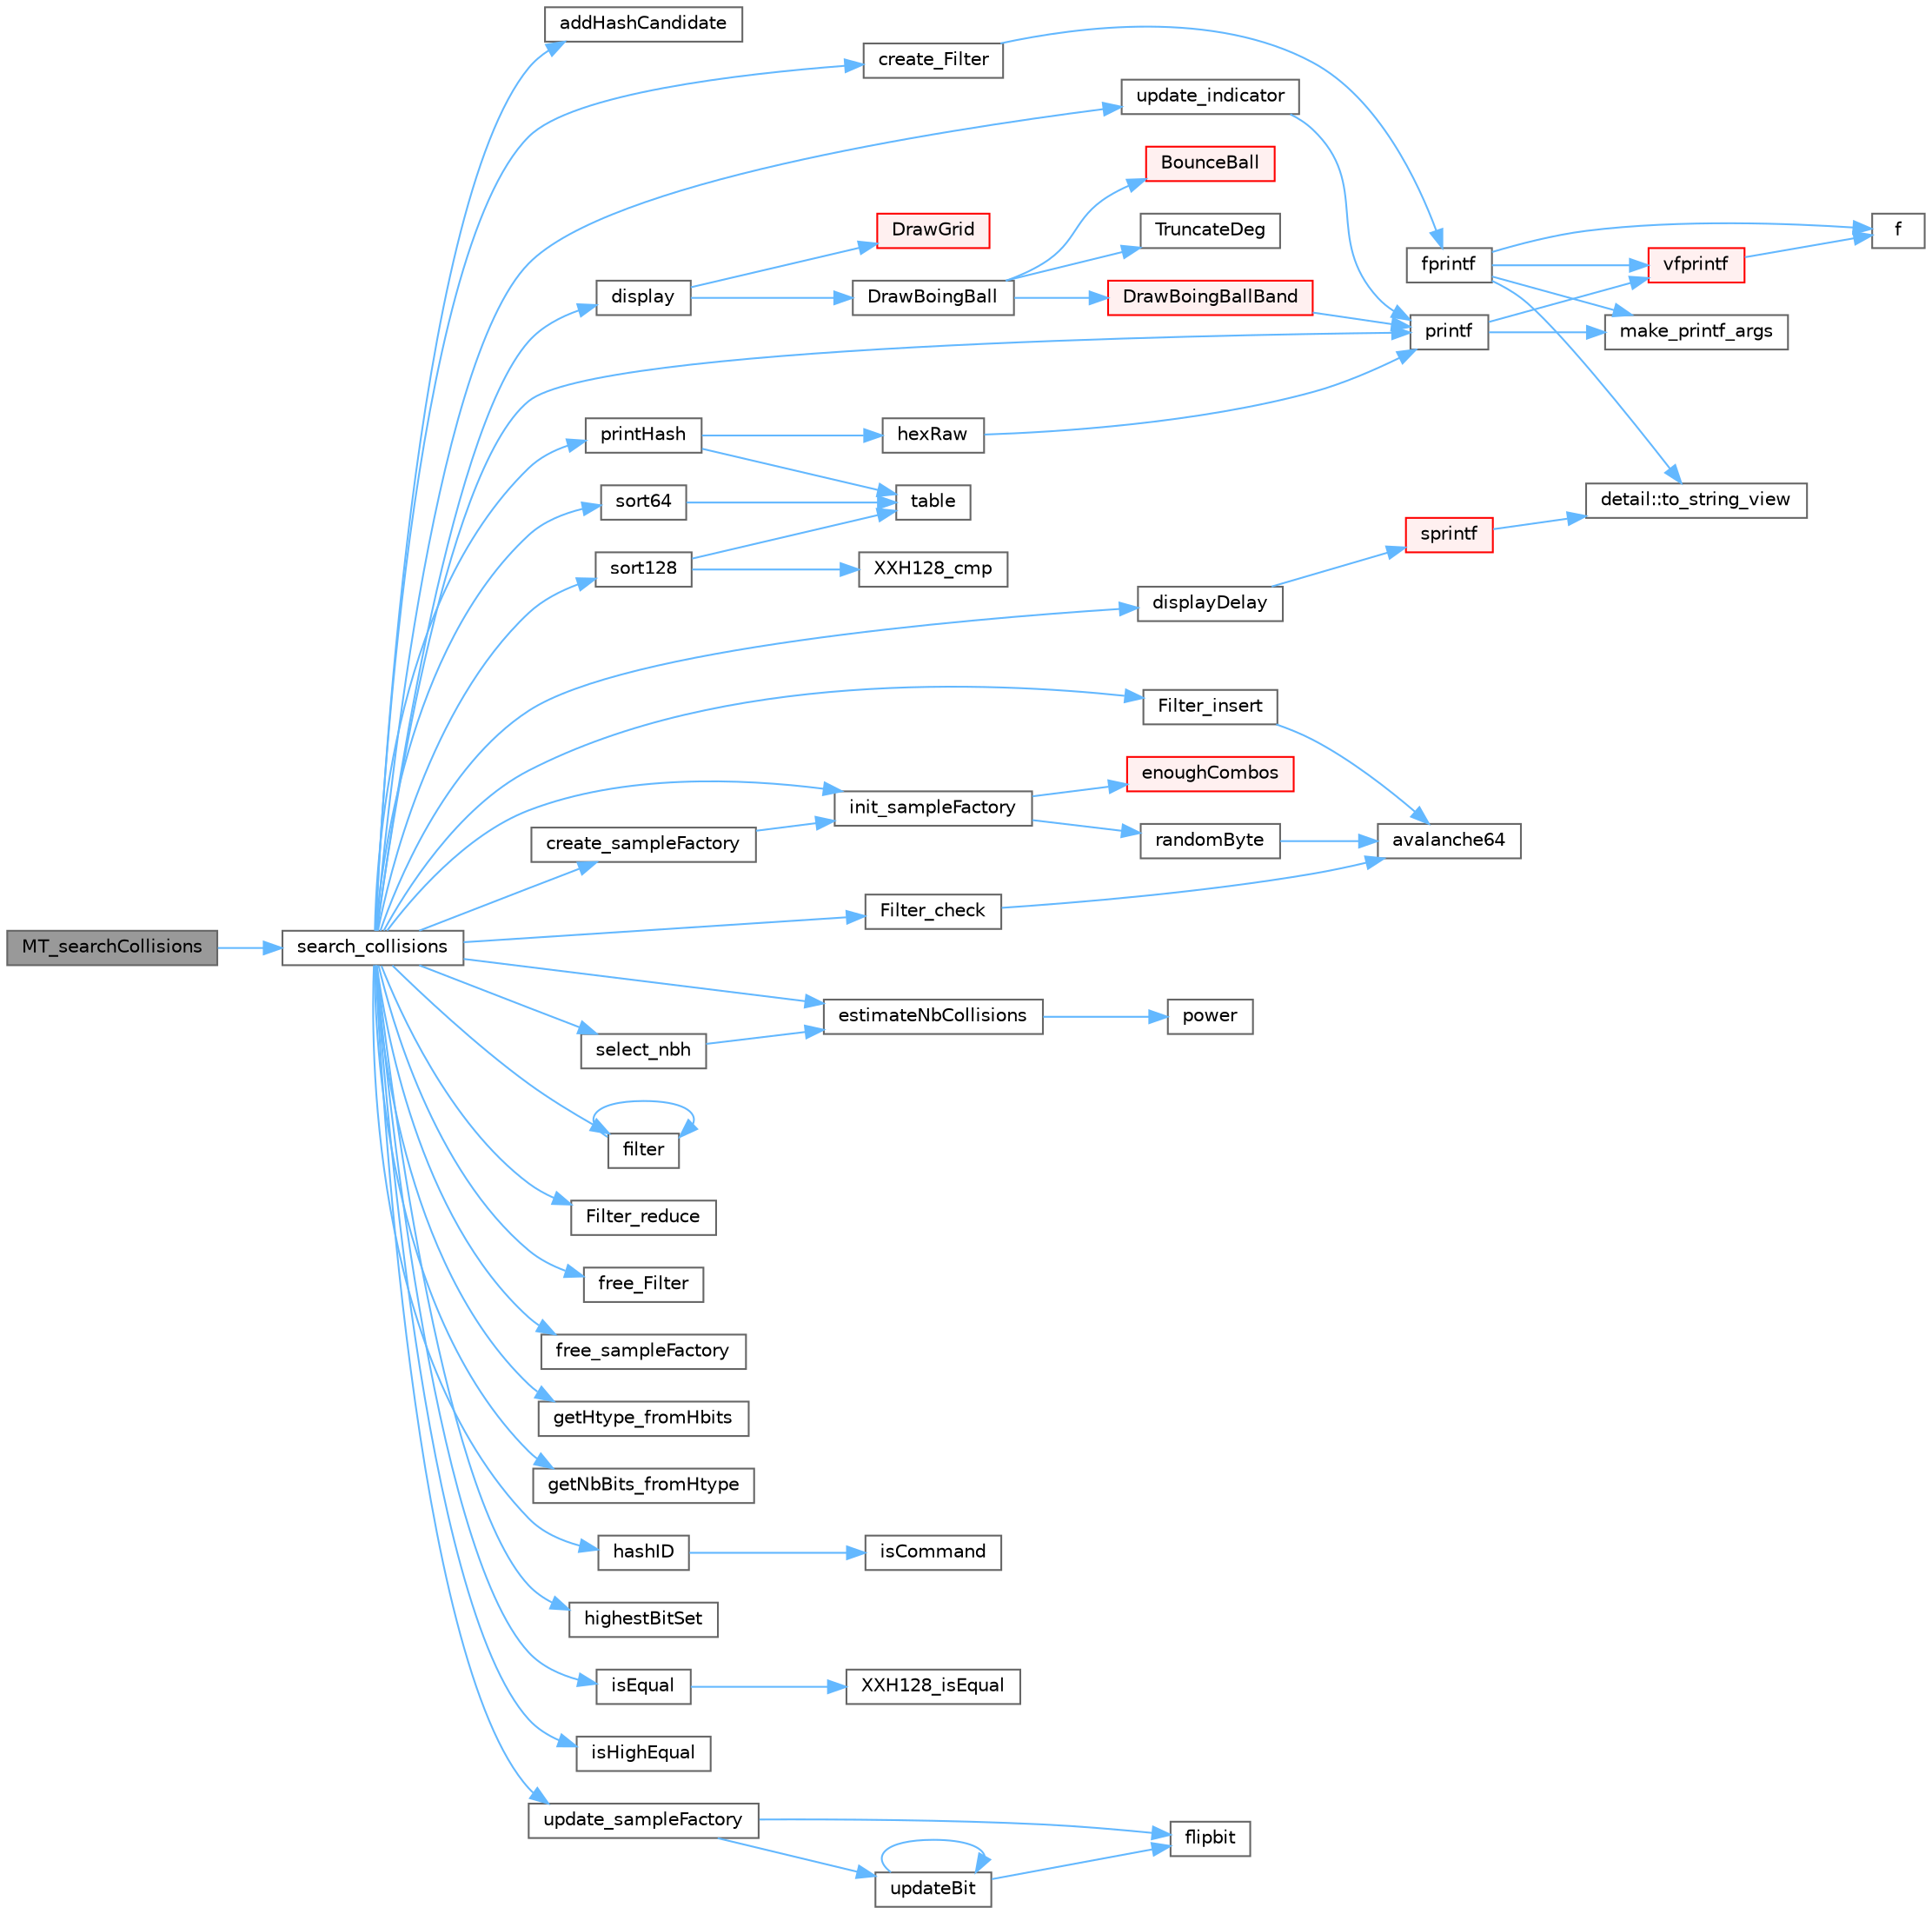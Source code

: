 digraph "MT_searchCollisions"
{
 // LATEX_PDF_SIZE
  bgcolor="transparent";
  edge [fontname=Helvetica,fontsize=10,labelfontname=Helvetica,labelfontsize=10];
  node [fontname=Helvetica,fontsize=10,shape=box,height=0.2,width=0.4];
  rankdir="LR";
  Node1 [id="Node000001",label="MT_searchCollisions",height=0.2,width=0.4,color="gray40", fillcolor="grey60", style="filled", fontcolor="black",tooltip=" "];
  Node1 -> Node2 [id="edge1_Node000001_Node000002",color="steelblue1",style="solid",tooltip=" "];
  Node2 [id="Node000002",label="search_collisions",height=0.2,width=0.4,color="grey40", fillcolor="white", style="filled",URL="$runtime_2xx_hash_2tests_2collisions_2main_8c.html#a5eaa188ad9b37ee63bb7254e4c67dd57",tooltip=" "];
  Node2 -> Node3 [id="edge2_Node000002_Node000003",color="steelblue1",style="solid",tooltip=" "];
  Node3 [id="Node000003",label="addHashCandidate",height=0.2,width=0.4,color="grey40", fillcolor="white", style="filled",URL="$runtime_2xx_hash_2tests_2collisions_2main_8c.html#a9869202a00afb72bf649760ae54ed269",tooltip=" "];
  Node2 -> Node4 [id="edge3_Node000002_Node000004",color="steelblue1",style="solid",tooltip=" "];
  Node4 [id="Node000004",label="create_Filter",height=0.2,width=0.4,color="grey40", fillcolor="white", style="filled",URL="$runtime_2xx_hash_2tests_2collisions_2main_8c.html#a5f42c1ef7007fd03101a5c47ad763199",tooltip=" "];
  Node4 -> Node5 [id="edge4_Node000004_Node000005",color="steelblue1",style="solid",tooltip=" "];
  Node5 [id="Node000005",label="fprintf",height=0.2,width=0.4,color="grey40", fillcolor="white", style="filled",URL="$printf_8h.html#a9f315126362cae9675de1642105e631e",tooltip=" "];
  Node5 -> Node6 [id="edge5_Node000005_Node000006",color="steelblue1",style="solid",tooltip=" "];
  Node6 [id="Node000006",label="f",height=0.2,width=0.4,color="grey40", fillcolor="white", style="filled",URL="$cxx11__tensor__map_8cpp.html#a7f507fea02198f6cb81c86640c7b1a4e",tooltip=" "];
  Node5 -> Node7 [id="edge6_Node000005_Node000007",color="steelblue1",style="solid",tooltip=" "];
  Node7 [id="Node000007",label="make_printf_args",height=0.2,width=0.4,color="grey40", fillcolor="white", style="filled",URL="$printf_8h.html#a27dcc0efcda04388971dbea3c875f122",tooltip=" "];
  Node5 -> Node8 [id="edge7_Node000005_Node000008",color="steelblue1",style="solid",tooltip=" "];
  Node8 [id="Node000008",label="detail::to_string_view",height=0.2,width=0.4,color="grey40", fillcolor="white", style="filled",URL="$namespacedetail.html#abeae79fa3e1eded2d8fbd56cc9f0960e",tooltip=" "];
  Node5 -> Node9 [id="edge8_Node000005_Node000009",color="steelblue1",style="solid",tooltip=" "];
  Node9 [id="Node000009",label="vfprintf",height=0.2,width=0.4,color="red", fillcolor="#FFF0F0", style="filled",URL="$printf_8h.html#abb30aad964fc771fb52cf3ad88649df2",tooltip=" "];
  Node9 -> Node6 [id="edge9_Node000009_Node000006",color="steelblue1",style="solid",tooltip=" "];
  Node2 -> Node37 [id="edge10_Node000002_Node000037",color="steelblue1",style="solid",tooltip=" "];
  Node37 [id="Node000037",label="create_sampleFactory",height=0.2,width=0.4,color="grey40", fillcolor="white", style="filled",URL="$runtime_2xx_hash_2tests_2collisions_2main_8c.html#aa7b6214b034f81a652934896b71cdde0",tooltip=" "];
  Node37 -> Node38 [id="edge11_Node000037_Node000038",color="steelblue1",style="solid",tooltip=" "];
  Node38 [id="Node000038",label="init_sampleFactory",height=0.2,width=0.4,color="grey40", fillcolor="white", style="filled",URL="$runtime_2xx_hash_2tests_2collisions_2main_8c.html#a9ef3cf0cc9ae2f3be48c99ad81364b91",tooltip=" "];
  Node38 -> Node39 [id="edge12_Node000038_Node000039",color="steelblue1",style="solid",tooltip=" "];
  Node39 [id="Node000039",label="enoughCombos",height=0.2,width=0.4,color="red", fillcolor="#FFF0F0", style="filled",URL="$runtime_2xx_hash_2tests_2collisions_2main_8c.html#af8efd0bd35701ed8eabed71e64fd8a7d",tooltip=" "];
  Node38 -> Node41 [id="edge13_Node000038_Node000041",color="steelblue1",style="solid",tooltip=" "];
  Node41 [id="Node000041",label="randomByte",height=0.2,width=0.4,color="grey40", fillcolor="white", style="filled",URL="$runtime_2xx_hash_2tests_2collisions_2main_8c.html#a2a77931f4cc60d4fc67eea0d353e9dba",tooltip=" "];
  Node41 -> Node42 [id="edge14_Node000041_Node000042",color="steelblue1",style="solid",tooltip=" "];
  Node42 [id="Node000042",label="avalanche64",height=0.2,width=0.4,color="grey40", fillcolor="white", style="filled",URL="$runtime_2xx_hash_2tests_2collisions_2main_8c.html#ab628323ee13682d8e666ac0fd924a935",tooltip=" "];
  Node2 -> Node43 [id="edge15_Node000002_Node000043",color="steelblue1",style="solid",tooltip=" "];
  Node43 [id="Node000043",label="display",height=0.2,width=0.4,color="grey40", fillcolor="white", style="filled",URL="$boing_8c.html#a4ea013001a5fb47853d0fab8f8de35cd",tooltip=" "];
  Node43 -> Node44 [id="edge16_Node000043_Node000044",color="steelblue1",style="solid",tooltip=" "];
  Node44 [id="Node000044",label="DrawBoingBall",height=0.2,width=0.4,color="grey40", fillcolor="white", style="filled",URL="$boing_8c.html#aaf4ab2b37a65ad090f79313713f18731",tooltip=" "];
  Node44 -> Node45 [id="edge17_Node000044_Node000045",color="steelblue1",style="solid",tooltip=" "];
  Node45 [id="Node000045",label="BounceBall",height=0.2,width=0.4,color="red", fillcolor="#FFF0F0", style="filled",URL="$boing_8c.html#a5a5cbb3e7786a248a2dcf02777a98df5",tooltip=" "];
  Node44 -> Node49 [id="edge18_Node000044_Node000049",color="steelblue1",style="solid",tooltip=" "];
  Node49 [id="Node000049",label="DrawBoingBallBand",height=0.2,width=0.4,color="red", fillcolor="#FFF0F0", style="filled",URL="$boing_8c.html#ad80d1d92135216bb8c1242fcce45545c",tooltip=" "];
  Node49 -> Node56 [id="edge19_Node000049_Node000056",color="steelblue1",style="solid",tooltip=" "];
  Node56 [id="Node000056",label="printf",height=0.2,width=0.4,color="grey40", fillcolor="white", style="filled",URL="$printf_8h.html#aee3ed3a831f25f07e7be3919fff2203a",tooltip=" "];
  Node56 -> Node7 [id="edge20_Node000056_Node000007",color="steelblue1",style="solid",tooltip=" "];
  Node56 -> Node9 [id="edge21_Node000056_Node000009",color="steelblue1",style="solid",tooltip=" "];
  Node44 -> Node57 [id="edge22_Node000044_Node000057",color="steelblue1",style="solid",tooltip=" "];
  Node57 [id="Node000057",label="TruncateDeg",height=0.2,width=0.4,color="grey40", fillcolor="white", style="filled",URL="$boing_8c.html#a080dc55aae439523561bda8b86575b7f",tooltip=" "];
  Node43 -> Node58 [id="edge23_Node000043_Node000058",color="steelblue1",style="solid",tooltip=" "];
  Node58 [id="Node000058",label="DrawGrid",height=0.2,width=0.4,color="red", fillcolor="#FFF0F0", style="filled",URL="$boing_8c.html#a8e38342e6a8bfcbc67503d2c6383d8e8",tooltip=" "];
  Node2 -> Node61 [id="edge24_Node000002_Node000061",color="steelblue1",style="solid",tooltip=" "];
  Node61 [id="Node000061",label="displayDelay",height=0.2,width=0.4,color="grey40", fillcolor="white", style="filled",URL="$runtime_2xx_hash_2tests_2collisions_2main_8c.html#a8c2c8a013268b707a842caf85a57d735",tooltip=" "];
  Node61 -> Node62 [id="edge25_Node000061_Node000062",color="steelblue1",style="solid",tooltip=" "];
  Node62 [id="Node000062",label="sprintf",height=0.2,width=0.4,color="red", fillcolor="#FFF0F0", style="filled",URL="$printf_8h.html#aa7d2e7e454d3fe606a71504a119dc894",tooltip=" "];
  Node62 -> Node8 [id="edge26_Node000062_Node000008",color="steelblue1",style="solid",tooltip=" "];
  Node2 -> Node64 [id="edge27_Node000002_Node000064",color="steelblue1",style="solid",tooltip=" "];
  Node64 [id="Node000064",label="estimateNbCollisions",height=0.2,width=0.4,color="grey40", fillcolor="white", style="filled",URL="$runtime_2xx_hash_2tests_2collisions_2main_8c.html#aa9648d16b2cb48c465ca13ca82af3bb7",tooltip=" "];
  Node64 -> Node65 [id="edge28_Node000064_Node000065",color="steelblue1",style="solid",tooltip=" "];
  Node65 [id="Node000065",label="power",height=0.2,width=0.4,color="grey40", fillcolor="white", style="filled",URL="$runtime_2xx_hash_2tests_2collisions_2main_8c.html#a8c8fc0b853403926062eb6acd951139e",tooltip=" "];
  Node2 -> Node66 [id="edge29_Node000002_Node000066",color="steelblue1",style="solid",tooltip=" "];
  Node66 [id="Node000066",label="filter",height=0.2,width=0.4,color="grey40", fillcolor="white", style="filled",URL="$spine-cocos2dx_8cpp.html#ae976ff2ddeccb72b53e8f53775044589",tooltip=" "];
  Node66 -> Node66 [id="edge30_Node000066_Node000066",color="steelblue1",style="solid",tooltip=" "];
  Node2 -> Node67 [id="edge31_Node000002_Node000067",color="steelblue1",style="solid",tooltip=" "];
  Node67 [id="Node000067",label="Filter_check",height=0.2,width=0.4,color="grey40", fillcolor="white", style="filled",URL="$runtime_2xx_hash_2tests_2collisions_2main_8c.html#aaeff9ee8a4e7d4d769a9faf5ebe7b0c0",tooltip=" "];
  Node67 -> Node42 [id="edge32_Node000067_Node000042",color="steelblue1",style="solid",tooltip=" "];
  Node2 -> Node68 [id="edge33_Node000002_Node000068",color="steelblue1",style="solid",tooltip=" "];
  Node68 [id="Node000068",label="Filter_insert",height=0.2,width=0.4,color="grey40", fillcolor="white", style="filled",URL="$runtime_2xx_hash_2tests_2collisions_2main_8c.html#a68e4db40507504c4e11e6e189fc96ec3",tooltip=" "];
  Node68 -> Node42 [id="edge34_Node000068_Node000042",color="steelblue1",style="solid",tooltip=" "];
  Node2 -> Node69 [id="edge35_Node000002_Node000069",color="steelblue1",style="solid",tooltip=" "];
  Node69 [id="Node000069",label="Filter_reduce",height=0.2,width=0.4,color="grey40", fillcolor="white", style="filled",URL="$runtime_2xx_hash_2tests_2collisions_2main_8c.html#aac0c8f9ee4a5163c8535ab1fea026af5",tooltip=" "];
  Node2 -> Node70 [id="edge36_Node000002_Node000070",color="steelblue1",style="solid",tooltip=" "];
  Node70 [id="Node000070",label="free_Filter",height=0.2,width=0.4,color="grey40", fillcolor="white", style="filled",URL="$runtime_2xx_hash_2tests_2collisions_2main_8c.html#a2cb445ce42ab49c001117a1ff1fdb442",tooltip=" "];
  Node2 -> Node71 [id="edge37_Node000002_Node000071",color="steelblue1",style="solid",tooltip=" "];
  Node71 [id="Node000071",label="free_sampleFactory",height=0.2,width=0.4,color="grey40", fillcolor="white", style="filled",URL="$runtime_2xx_hash_2tests_2collisions_2main_8c.html#a00c9f0ad081cb63f4116513c4c57ccf7",tooltip=" "];
  Node2 -> Node72 [id="edge38_Node000002_Node000072",color="steelblue1",style="solid",tooltip=" "];
  Node72 [id="Node000072",label="getHtype_fromHbits",height=0.2,width=0.4,color="grey40", fillcolor="white", style="filled",URL="$runtime_2xx_hash_2tests_2collisions_2main_8c.html#a3a9bb7ff4f5060697744ca25ac5faa3d",tooltip=" "];
  Node2 -> Node73 [id="edge39_Node000002_Node000073",color="steelblue1",style="solid",tooltip=" "];
  Node73 [id="Node000073",label="getNbBits_fromHtype",height=0.2,width=0.4,color="grey40", fillcolor="white", style="filled",URL="$runtime_2xx_hash_2tests_2collisions_2main_8c.html#afbd6639c985824526618983c16d9f4bd",tooltip=" "];
  Node2 -> Node74 [id="edge40_Node000002_Node000074",color="steelblue1",style="solid",tooltip=" "];
  Node74 [id="Node000074",label="hashID",height=0.2,width=0.4,color="grey40", fillcolor="white", style="filled",URL="$runtime_2xx_hash_2tests_2bench_2main_8c.html#a758ea01f6a925ed3f61f1393e9e09e0a",tooltip=" "];
  Node74 -> Node75 [id="edge41_Node000074_Node000075",color="steelblue1",style="solid",tooltip=" "];
  Node75 [id="Node000075",label="isCommand",height=0.2,width=0.4,color="grey40", fillcolor="white", style="filled",URL="$runtime_2xx_hash_2tests_2bench_2main_8c.html#a70a404803770a1dd89d46052ccf0171d",tooltip=" "];
  Node2 -> Node76 [id="edge42_Node000002_Node000076",color="steelblue1",style="solid",tooltip=" "];
  Node76 [id="Node000076",label="highestBitSet",height=0.2,width=0.4,color="grey40", fillcolor="white", style="filled",URL="$runtime_2xx_hash_2tests_2collisions_2main_8c.html#a66d0e681abd034156ac4e4cf570f5b4c",tooltip=" "];
  Node2 -> Node38 [id="edge43_Node000002_Node000038",color="steelblue1",style="solid",tooltip=" "];
  Node2 -> Node77 [id="edge44_Node000002_Node000077",color="steelblue1",style="solid",tooltip=" "];
  Node77 [id="Node000077",label="isEqual",height=0.2,width=0.4,color="grey40", fillcolor="white", style="filled",URL="$runtime_2xx_hash_2tests_2collisions_2main_8c.html#ab9deb4a18b913cc017e25ed502d65f35",tooltip=" "];
  Node77 -> Node78 [id="edge45_Node000077_Node000078",color="steelblue1",style="solid",tooltip=" "];
  Node78 [id="Node000078",label="XXH128_isEqual",height=0.2,width=0.4,color="grey40", fillcolor="white", style="filled",URL="$group___x_x_h3__family.html#ga8a324d844a8c35437406ffe1288f892e",tooltip="Check equality of two XXH128_hash_t values"];
  Node2 -> Node79 [id="edge46_Node000002_Node000079",color="steelblue1",style="solid",tooltip=" "];
  Node79 [id="Node000079",label="isHighEqual",height=0.2,width=0.4,color="grey40", fillcolor="white", style="filled",URL="$runtime_2xx_hash_2tests_2collisions_2main_8c.html#aa2c99a2f2018f2986984b0c90676599e",tooltip=" "];
  Node2 -> Node56 [id="edge47_Node000002_Node000056",color="steelblue1",style="solid",tooltip=" "];
  Node2 -> Node80 [id="edge48_Node000002_Node000080",color="steelblue1",style="solid",tooltip=" "];
  Node80 [id="Node000080",label="printHash",height=0.2,width=0.4,color="grey40", fillcolor="white", style="filled",URL="$runtime_2xx_hash_2tests_2collisions_2main_8c.html#acd453fb0b0fb21cd58357764b90a252b",tooltip=" "];
  Node80 -> Node81 [id="edge49_Node000080_Node000081",color="steelblue1",style="solid",tooltip=" "];
  Node81 [id="Node000081",label="hexRaw",height=0.2,width=0.4,color="grey40", fillcolor="white", style="filled",URL="$runtime_2xx_hash_2tests_2collisions_2main_8c.html#ada54715805e684e2b918600e1defbba5",tooltip=" "];
  Node81 -> Node56 [id="edge50_Node000081_Node000056",color="steelblue1",style="solid",tooltip=" "];
  Node80 -> Node82 [id="edge51_Node000080_Node000082",color="steelblue1",style="solid",tooltip=" "];
  Node82 [id="Node000082",label="table",height=0.2,width=0.4,color="grey40", fillcolor="white", style="filled",URL="$_tutorial___advanced_initialization___lin_spaced_8cpp.html#a6d7f0e87f8aa44936feb21fa94981cf9",tooltip=" "];
  Node2 -> Node83 [id="edge52_Node000002_Node000083",color="steelblue1",style="solid",tooltip=" "];
  Node83 [id="Node000083",label="select_nbh",height=0.2,width=0.4,color="grey40", fillcolor="white", style="filled",URL="$runtime_2xx_hash_2tests_2collisions_2main_8c.html#a2237d3b7caaf82f67790dffcc6e312ae",tooltip=" "];
  Node83 -> Node64 [id="edge53_Node000083_Node000064",color="steelblue1",style="solid",tooltip=" "];
  Node2 -> Node84 [id="edge54_Node000002_Node000084",color="steelblue1",style="solid",tooltip=" "];
  Node84 [id="Node000084",label="sort128",height=0.2,width=0.4,color="grey40", fillcolor="white", style="filled",URL="$sort_8cc.html#a56ed540d44f5a0b22299bfd10f8fc3fc",tooltip=" "];
  Node84 -> Node82 [id="edge55_Node000084_Node000082",color="steelblue1",style="solid",tooltip=" "];
  Node84 -> Node85 [id="edge56_Node000084_Node000085",color="steelblue1",style="solid",tooltip=" "];
  Node85 [id="Node000085",label="XXH128_cmp",height=0.2,width=0.4,color="grey40", fillcolor="white", style="filled",URL="$group___x_x_h3__family.html#ga5bfeec191a3c45f1a7ffb9e61716234c",tooltip="Compares two XXH128_hash_t"];
  Node2 -> Node86 [id="edge57_Node000002_Node000086",color="steelblue1",style="solid",tooltip=" "];
  Node86 [id="Node000086",label="sort64",height=0.2,width=0.4,color="grey40", fillcolor="white", style="filled",URL="$sort_8cc.html#a6b43d4427596d60c33ea495217610e8b",tooltip=" "];
  Node86 -> Node82 [id="edge58_Node000086_Node000082",color="steelblue1",style="solid",tooltip=" "];
  Node2 -> Node87 [id="edge59_Node000002_Node000087",color="steelblue1",style="solid",tooltip=" "];
  Node87 [id="Node000087",label="update_indicator",height=0.2,width=0.4,color="grey40", fillcolor="white", style="filled",URL="$runtime_2xx_hash_2tests_2collisions_2main_8c.html#a899758a3f0c50be6e1fdfffc5ad47e0f",tooltip=" "];
  Node87 -> Node56 [id="edge60_Node000087_Node000056",color="steelblue1",style="solid",tooltip=" "];
  Node2 -> Node88 [id="edge61_Node000002_Node000088",color="steelblue1",style="solid",tooltip=" "];
  Node88 [id="Node000088",label="update_sampleFactory",height=0.2,width=0.4,color="grey40", fillcolor="white", style="filled",URL="$runtime_2xx_hash_2tests_2collisions_2main_8c.html#ae8a09f35098f1960bd1d9ad357113476",tooltip=" "];
  Node88 -> Node89 [id="edge62_Node000088_Node000089",color="steelblue1",style="solid",tooltip=" "];
  Node89 [id="Node000089",label="flipbit",height=0.2,width=0.4,color="grey40", fillcolor="white", style="filled",URL="$runtime_2xx_hash_2tests_2collisions_2main_8c.html#a772c9667fb0c61511695fb98de42aa05",tooltip=" "];
  Node88 -> Node90 [id="edge63_Node000088_Node000090",color="steelblue1",style="solid",tooltip=" "];
  Node90 [id="Node000090",label="updateBit",height=0.2,width=0.4,color="grey40", fillcolor="white", style="filled",URL="$runtime_2xx_hash_2tests_2collisions_2main_8c.html#a6404c199633ab0f943819c94f42c39d9",tooltip=" "];
  Node90 -> Node89 [id="edge64_Node000090_Node000089",color="steelblue1",style="solid",tooltip=" "];
  Node90 -> Node90 [id="edge65_Node000090_Node000090",color="steelblue1",style="solid",tooltip=" "];
}
